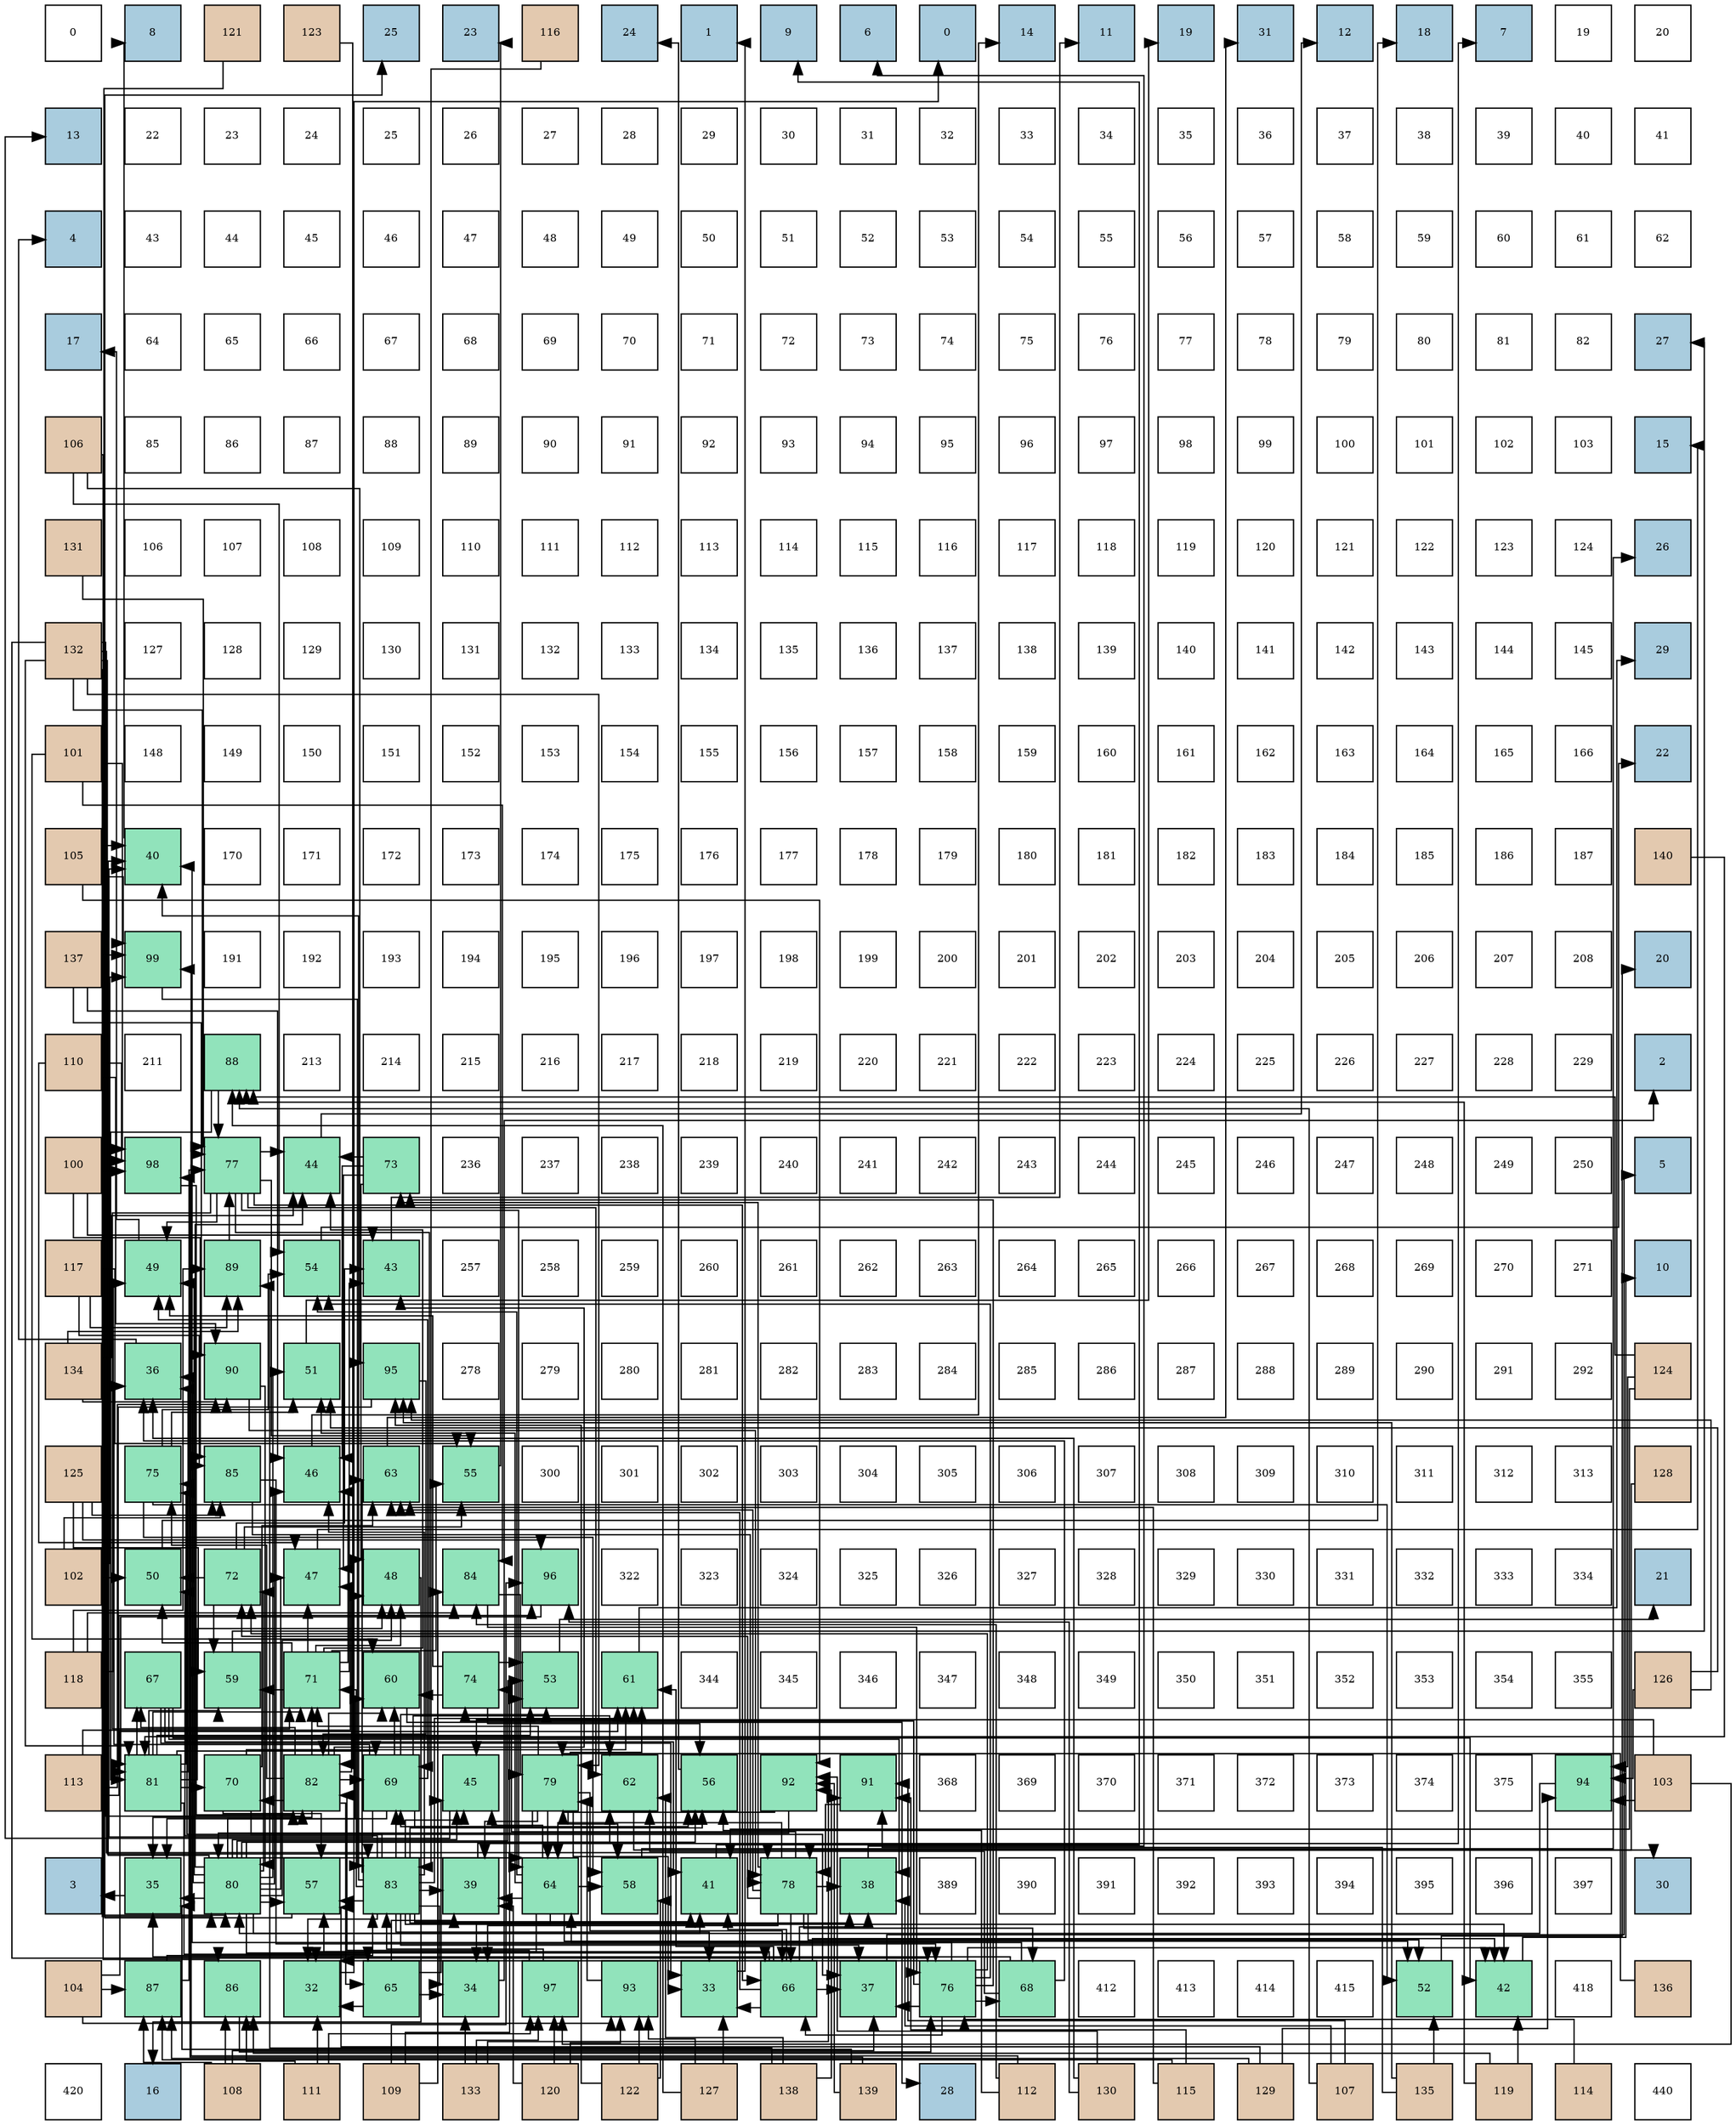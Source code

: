 digraph layout{
 rankdir=TB;
 splines=ortho;
 node [style=filled shape=square fixedsize=true width=0.6];
0[label="0", fontsize=8, fillcolor="#ffffff"];
1[label="8", fontsize=8, fillcolor="#a9ccde"];
2[label="121", fontsize=8, fillcolor="#e3c9af"];
3[label="123", fontsize=8, fillcolor="#e3c9af"];
4[label="25", fontsize=8, fillcolor="#a9ccde"];
5[label="23", fontsize=8, fillcolor="#a9ccde"];
6[label="116", fontsize=8, fillcolor="#e3c9af"];
7[label="24", fontsize=8, fillcolor="#a9ccde"];
8[label="1", fontsize=8, fillcolor="#a9ccde"];
9[label="9", fontsize=8, fillcolor="#a9ccde"];
10[label="6", fontsize=8, fillcolor="#a9ccde"];
11[label="0", fontsize=8, fillcolor="#a9ccde"];
12[label="14", fontsize=8, fillcolor="#a9ccde"];
13[label="11", fontsize=8, fillcolor="#a9ccde"];
14[label="19", fontsize=8, fillcolor="#a9ccde"];
15[label="31", fontsize=8, fillcolor="#a9ccde"];
16[label="12", fontsize=8, fillcolor="#a9ccde"];
17[label="18", fontsize=8, fillcolor="#a9ccde"];
18[label="7", fontsize=8, fillcolor="#a9ccde"];
19[label="19", fontsize=8, fillcolor="#ffffff"];
20[label="20", fontsize=8, fillcolor="#ffffff"];
21[label="13", fontsize=8, fillcolor="#a9ccde"];
22[label="22", fontsize=8, fillcolor="#ffffff"];
23[label="23", fontsize=8, fillcolor="#ffffff"];
24[label="24", fontsize=8, fillcolor="#ffffff"];
25[label="25", fontsize=8, fillcolor="#ffffff"];
26[label="26", fontsize=8, fillcolor="#ffffff"];
27[label="27", fontsize=8, fillcolor="#ffffff"];
28[label="28", fontsize=8, fillcolor="#ffffff"];
29[label="29", fontsize=8, fillcolor="#ffffff"];
30[label="30", fontsize=8, fillcolor="#ffffff"];
31[label="31", fontsize=8, fillcolor="#ffffff"];
32[label="32", fontsize=8, fillcolor="#ffffff"];
33[label="33", fontsize=8, fillcolor="#ffffff"];
34[label="34", fontsize=8, fillcolor="#ffffff"];
35[label="35", fontsize=8, fillcolor="#ffffff"];
36[label="36", fontsize=8, fillcolor="#ffffff"];
37[label="37", fontsize=8, fillcolor="#ffffff"];
38[label="38", fontsize=8, fillcolor="#ffffff"];
39[label="39", fontsize=8, fillcolor="#ffffff"];
40[label="40", fontsize=8, fillcolor="#ffffff"];
41[label="41", fontsize=8, fillcolor="#ffffff"];
42[label="4", fontsize=8, fillcolor="#a9ccde"];
43[label="43", fontsize=8, fillcolor="#ffffff"];
44[label="44", fontsize=8, fillcolor="#ffffff"];
45[label="45", fontsize=8, fillcolor="#ffffff"];
46[label="46", fontsize=8, fillcolor="#ffffff"];
47[label="47", fontsize=8, fillcolor="#ffffff"];
48[label="48", fontsize=8, fillcolor="#ffffff"];
49[label="49", fontsize=8, fillcolor="#ffffff"];
50[label="50", fontsize=8, fillcolor="#ffffff"];
51[label="51", fontsize=8, fillcolor="#ffffff"];
52[label="52", fontsize=8, fillcolor="#ffffff"];
53[label="53", fontsize=8, fillcolor="#ffffff"];
54[label="54", fontsize=8, fillcolor="#ffffff"];
55[label="55", fontsize=8, fillcolor="#ffffff"];
56[label="56", fontsize=8, fillcolor="#ffffff"];
57[label="57", fontsize=8, fillcolor="#ffffff"];
58[label="58", fontsize=8, fillcolor="#ffffff"];
59[label="59", fontsize=8, fillcolor="#ffffff"];
60[label="60", fontsize=8, fillcolor="#ffffff"];
61[label="61", fontsize=8, fillcolor="#ffffff"];
62[label="62", fontsize=8, fillcolor="#ffffff"];
63[label="17", fontsize=8, fillcolor="#a9ccde"];
64[label="64", fontsize=8, fillcolor="#ffffff"];
65[label="65", fontsize=8, fillcolor="#ffffff"];
66[label="66", fontsize=8, fillcolor="#ffffff"];
67[label="67", fontsize=8, fillcolor="#ffffff"];
68[label="68", fontsize=8, fillcolor="#ffffff"];
69[label="69", fontsize=8, fillcolor="#ffffff"];
70[label="70", fontsize=8, fillcolor="#ffffff"];
71[label="71", fontsize=8, fillcolor="#ffffff"];
72[label="72", fontsize=8, fillcolor="#ffffff"];
73[label="73", fontsize=8, fillcolor="#ffffff"];
74[label="74", fontsize=8, fillcolor="#ffffff"];
75[label="75", fontsize=8, fillcolor="#ffffff"];
76[label="76", fontsize=8, fillcolor="#ffffff"];
77[label="77", fontsize=8, fillcolor="#ffffff"];
78[label="78", fontsize=8, fillcolor="#ffffff"];
79[label="79", fontsize=8, fillcolor="#ffffff"];
80[label="80", fontsize=8, fillcolor="#ffffff"];
81[label="81", fontsize=8, fillcolor="#ffffff"];
82[label="82", fontsize=8, fillcolor="#ffffff"];
83[label="27", fontsize=8, fillcolor="#a9ccde"];
84[label="106", fontsize=8, fillcolor="#e3c9af"];
85[label="85", fontsize=8, fillcolor="#ffffff"];
86[label="86", fontsize=8, fillcolor="#ffffff"];
87[label="87", fontsize=8, fillcolor="#ffffff"];
88[label="88", fontsize=8, fillcolor="#ffffff"];
89[label="89", fontsize=8, fillcolor="#ffffff"];
90[label="90", fontsize=8, fillcolor="#ffffff"];
91[label="91", fontsize=8, fillcolor="#ffffff"];
92[label="92", fontsize=8, fillcolor="#ffffff"];
93[label="93", fontsize=8, fillcolor="#ffffff"];
94[label="94", fontsize=8, fillcolor="#ffffff"];
95[label="95", fontsize=8, fillcolor="#ffffff"];
96[label="96", fontsize=8, fillcolor="#ffffff"];
97[label="97", fontsize=8, fillcolor="#ffffff"];
98[label="98", fontsize=8, fillcolor="#ffffff"];
99[label="99", fontsize=8, fillcolor="#ffffff"];
100[label="100", fontsize=8, fillcolor="#ffffff"];
101[label="101", fontsize=8, fillcolor="#ffffff"];
102[label="102", fontsize=8, fillcolor="#ffffff"];
103[label="103", fontsize=8, fillcolor="#ffffff"];
104[label="15", fontsize=8, fillcolor="#a9ccde"];
105[label="131", fontsize=8, fillcolor="#e3c9af"];
106[label="106", fontsize=8, fillcolor="#ffffff"];
107[label="107", fontsize=8, fillcolor="#ffffff"];
108[label="108", fontsize=8, fillcolor="#ffffff"];
109[label="109", fontsize=8, fillcolor="#ffffff"];
110[label="110", fontsize=8, fillcolor="#ffffff"];
111[label="111", fontsize=8, fillcolor="#ffffff"];
112[label="112", fontsize=8, fillcolor="#ffffff"];
113[label="113", fontsize=8, fillcolor="#ffffff"];
114[label="114", fontsize=8, fillcolor="#ffffff"];
115[label="115", fontsize=8, fillcolor="#ffffff"];
116[label="116", fontsize=8, fillcolor="#ffffff"];
117[label="117", fontsize=8, fillcolor="#ffffff"];
118[label="118", fontsize=8, fillcolor="#ffffff"];
119[label="119", fontsize=8, fillcolor="#ffffff"];
120[label="120", fontsize=8, fillcolor="#ffffff"];
121[label="121", fontsize=8, fillcolor="#ffffff"];
122[label="122", fontsize=8, fillcolor="#ffffff"];
123[label="123", fontsize=8, fillcolor="#ffffff"];
124[label="124", fontsize=8, fillcolor="#ffffff"];
125[label="26", fontsize=8, fillcolor="#a9ccde"];
126[label="132", fontsize=8, fillcolor="#e3c9af"];
127[label="127", fontsize=8, fillcolor="#ffffff"];
128[label="128", fontsize=8, fillcolor="#ffffff"];
129[label="129", fontsize=8, fillcolor="#ffffff"];
130[label="130", fontsize=8, fillcolor="#ffffff"];
131[label="131", fontsize=8, fillcolor="#ffffff"];
132[label="132", fontsize=8, fillcolor="#ffffff"];
133[label="133", fontsize=8, fillcolor="#ffffff"];
134[label="134", fontsize=8, fillcolor="#ffffff"];
135[label="135", fontsize=8, fillcolor="#ffffff"];
136[label="136", fontsize=8, fillcolor="#ffffff"];
137[label="137", fontsize=8, fillcolor="#ffffff"];
138[label="138", fontsize=8, fillcolor="#ffffff"];
139[label="139", fontsize=8, fillcolor="#ffffff"];
140[label="140", fontsize=8, fillcolor="#ffffff"];
141[label="141", fontsize=8, fillcolor="#ffffff"];
142[label="142", fontsize=8, fillcolor="#ffffff"];
143[label="143", fontsize=8, fillcolor="#ffffff"];
144[label="144", fontsize=8, fillcolor="#ffffff"];
145[label="145", fontsize=8, fillcolor="#ffffff"];
146[label="29", fontsize=8, fillcolor="#a9ccde"];
147[label="101", fontsize=8, fillcolor="#e3c9af"];
148[label="148", fontsize=8, fillcolor="#ffffff"];
149[label="149", fontsize=8, fillcolor="#ffffff"];
150[label="150", fontsize=8, fillcolor="#ffffff"];
151[label="151", fontsize=8, fillcolor="#ffffff"];
152[label="152", fontsize=8, fillcolor="#ffffff"];
153[label="153", fontsize=8, fillcolor="#ffffff"];
154[label="154", fontsize=8, fillcolor="#ffffff"];
155[label="155", fontsize=8, fillcolor="#ffffff"];
156[label="156", fontsize=8, fillcolor="#ffffff"];
157[label="157", fontsize=8, fillcolor="#ffffff"];
158[label="158", fontsize=8, fillcolor="#ffffff"];
159[label="159", fontsize=8, fillcolor="#ffffff"];
160[label="160", fontsize=8, fillcolor="#ffffff"];
161[label="161", fontsize=8, fillcolor="#ffffff"];
162[label="162", fontsize=8, fillcolor="#ffffff"];
163[label="163", fontsize=8, fillcolor="#ffffff"];
164[label="164", fontsize=8, fillcolor="#ffffff"];
165[label="165", fontsize=8, fillcolor="#ffffff"];
166[label="166", fontsize=8, fillcolor="#ffffff"];
167[label="22", fontsize=8, fillcolor="#a9ccde"];
168[label="105", fontsize=8, fillcolor="#e3c9af"];
169[label="40", fontsize=8, fillcolor="#91e3bb"];
170[label="170", fontsize=8, fillcolor="#ffffff"];
171[label="171", fontsize=8, fillcolor="#ffffff"];
172[label="172", fontsize=8, fillcolor="#ffffff"];
173[label="173", fontsize=8, fillcolor="#ffffff"];
174[label="174", fontsize=8, fillcolor="#ffffff"];
175[label="175", fontsize=8, fillcolor="#ffffff"];
176[label="176", fontsize=8, fillcolor="#ffffff"];
177[label="177", fontsize=8, fillcolor="#ffffff"];
178[label="178", fontsize=8, fillcolor="#ffffff"];
179[label="179", fontsize=8, fillcolor="#ffffff"];
180[label="180", fontsize=8, fillcolor="#ffffff"];
181[label="181", fontsize=8, fillcolor="#ffffff"];
182[label="182", fontsize=8, fillcolor="#ffffff"];
183[label="183", fontsize=8, fillcolor="#ffffff"];
184[label="184", fontsize=8, fillcolor="#ffffff"];
185[label="185", fontsize=8, fillcolor="#ffffff"];
186[label="186", fontsize=8, fillcolor="#ffffff"];
187[label="187", fontsize=8, fillcolor="#ffffff"];
188[label="140", fontsize=8, fillcolor="#e3c9af"];
189[label="137", fontsize=8, fillcolor="#e3c9af"];
190[label="99", fontsize=8, fillcolor="#91e3bb"];
191[label="191", fontsize=8, fillcolor="#ffffff"];
192[label="192", fontsize=8, fillcolor="#ffffff"];
193[label="193", fontsize=8, fillcolor="#ffffff"];
194[label="194", fontsize=8, fillcolor="#ffffff"];
195[label="195", fontsize=8, fillcolor="#ffffff"];
196[label="196", fontsize=8, fillcolor="#ffffff"];
197[label="197", fontsize=8, fillcolor="#ffffff"];
198[label="198", fontsize=8, fillcolor="#ffffff"];
199[label="199", fontsize=8, fillcolor="#ffffff"];
200[label="200", fontsize=8, fillcolor="#ffffff"];
201[label="201", fontsize=8, fillcolor="#ffffff"];
202[label="202", fontsize=8, fillcolor="#ffffff"];
203[label="203", fontsize=8, fillcolor="#ffffff"];
204[label="204", fontsize=8, fillcolor="#ffffff"];
205[label="205", fontsize=8, fillcolor="#ffffff"];
206[label="206", fontsize=8, fillcolor="#ffffff"];
207[label="207", fontsize=8, fillcolor="#ffffff"];
208[label="208", fontsize=8, fillcolor="#ffffff"];
209[label="20", fontsize=8, fillcolor="#a9ccde"];
210[label="110", fontsize=8, fillcolor="#e3c9af"];
211[label="211", fontsize=8, fillcolor="#ffffff"];
212[label="88", fontsize=8, fillcolor="#91e3bb"];
213[label="213", fontsize=8, fillcolor="#ffffff"];
214[label="214", fontsize=8, fillcolor="#ffffff"];
215[label="215", fontsize=8, fillcolor="#ffffff"];
216[label="216", fontsize=8, fillcolor="#ffffff"];
217[label="217", fontsize=8, fillcolor="#ffffff"];
218[label="218", fontsize=8, fillcolor="#ffffff"];
219[label="219", fontsize=8, fillcolor="#ffffff"];
220[label="220", fontsize=8, fillcolor="#ffffff"];
221[label="221", fontsize=8, fillcolor="#ffffff"];
222[label="222", fontsize=8, fillcolor="#ffffff"];
223[label="223", fontsize=8, fillcolor="#ffffff"];
224[label="224", fontsize=8, fillcolor="#ffffff"];
225[label="225", fontsize=8, fillcolor="#ffffff"];
226[label="226", fontsize=8, fillcolor="#ffffff"];
227[label="227", fontsize=8, fillcolor="#ffffff"];
228[label="228", fontsize=8, fillcolor="#ffffff"];
229[label="229", fontsize=8, fillcolor="#ffffff"];
230[label="2", fontsize=8, fillcolor="#a9ccde"];
231[label="100", fontsize=8, fillcolor="#e3c9af"];
232[label="98", fontsize=8, fillcolor="#91e3bb"];
233[label="77", fontsize=8, fillcolor="#91e3bb"];
234[label="44", fontsize=8, fillcolor="#91e3bb"];
235[label="73", fontsize=8, fillcolor="#91e3bb"];
236[label="236", fontsize=8, fillcolor="#ffffff"];
237[label="237", fontsize=8, fillcolor="#ffffff"];
238[label="238", fontsize=8, fillcolor="#ffffff"];
239[label="239", fontsize=8, fillcolor="#ffffff"];
240[label="240", fontsize=8, fillcolor="#ffffff"];
241[label="241", fontsize=8, fillcolor="#ffffff"];
242[label="242", fontsize=8, fillcolor="#ffffff"];
243[label="243", fontsize=8, fillcolor="#ffffff"];
244[label="244", fontsize=8, fillcolor="#ffffff"];
245[label="245", fontsize=8, fillcolor="#ffffff"];
246[label="246", fontsize=8, fillcolor="#ffffff"];
247[label="247", fontsize=8, fillcolor="#ffffff"];
248[label="248", fontsize=8, fillcolor="#ffffff"];
249[label="249", fontsize=8, fillcolor="#ffffff"];
250[label="250", fontsize=8, fillcolor="#ffffff"];
251[label="5", fontsize=8, fillcolor="#a9ccde"];
252[label="117", fontsize=8, fillcolor="#e3c9af"];
253[label="49", fontsize=8, fillcolor="#91e3bb"];
254[label="89", fontsize=8, fillcolor="#91e3bb"];
255[label="54", fontsize=8, fillcolor="#91e3bb"];
256[label="43", fontsize=8, fillcolor="#91e3bb"];
257[label="257", fontsize=8, fillcolor="#ffffff"];
258[label="258", fontsize=8, fillcolor="#ffffff"];
259[label="259", fontsize=8, fillcolor="#ffffff"];
260[label="260", fontsize=8, fillcolor="#ffffff"];
261[label="261", fontsize=8, fillcolor="#ffffff"];
262[label="262", fontsize=8, fillcolor="#ffffff"];
263[label="263", fontsize=8, fillcolor="#ffffff"];
264[label="264", fontsize=8, fillcolor="#ffffff"];
265[label="265", fontsize=8, fillcolor="#ffffff"];
266[label="266", fontsize=8, fillcolor="#ffffff"];
267[label="267", fontsize=8, fillcolor="#ffffff"];
268[label="268", fontsize=8, fillcolor="#ffffff"];
269[label="269", fontsize=8, fillcolor="#ffffff"];
270[label="270", fontsize=8, fillcolor="#ffffff"];
271[label="271", fontsize=8, fillcolor="#ffffff"];
272[label="10", fontsize=8, fillcolor="#a9ccde"];
273[label="134", fontsize=8, fillcolor="#e3c9af"];
274[label="36", fontsize=8, fillcolor="#91e3bb"];
275[label="90", fontsize=8, fillcolor="#91e3bb"];
276[label="51", fontsize=8, fillcolor="#91e3bb"];
277[label="95", fontsize=8, fillcolor="#91e3bb"];
278[label="278", fontsize=8, fillcolor="#ffffff"];
279[label="279", fontsize=8, fillcolor="#ffffff"];
280[label="280", fontsize=8, fillcolor="#ffffff"];
281[label="281", fontsize=8, fillcolor="#ffffff"];
282[label="282", fontsize=8, fillcolor="#ffffff"];
283[label="283", fontsize=8, fillcolor="#ffffff"];
284[label="284", fontsize=8, fillcolor="#ffffff"];
285[label="285", fontsize=8, fillcolor="#ffffff"];
286[label="286", fontsize=8, fillcolor="#ffffff"];
287[label="287", fontsize=8, fillcolor="#ffffff"];
288[label="288", fontsize=8, fillcolor="#ffffff"];
289[label="289", fontsize=8, fillcolor="#ffffff"];
290[label="290", fontsize=8, fillcolor="#ffffff"];
291[label="291", fontsize=8, fillcolor="#ffffff"];
292[label="292", fontsize=8, fillcolor="#ffffff"];
293[label="124", fontsize=8, fillcolor="#e3c9af"];
294[label="125", fontsize=8, fillcolor="#e3c9af"];
295[label="75", fontsize=8, fillcolor="#91e3bb"];
296[label="85", fontsize=8, fillcolor="#91e3bb"];
297[label="46", fontsize=8, fillcolor="#91e3bb"];
298[label="63", fontsize=8, fillcolor="#91e3bb"];
299[label="55", fontsize=8, fillcolor="#91e3bb"];
300[label="300", fontsize=8, fillcolor="#ffffff"];
301[label="301", fontsize=8, fillcolor="#ffffff"];
302[label="302", fontsize=8, fillcolor="#ffffff"];
303[label="303", fontsize=8, fillcolor="#ffffff"];
304[label="304", fontsize=8, fillcolor="#ffffff"];
305[label="305", fontsize=8, fillcolor="#ffffff"];
306[label="306", fontsize=8, fillcolor="#ffffff"];
307[label="307", fontsize=8, fillcolor="#ffffff"];
308[label="308", fontsize=8, fillcolor="#ffffff"];
309[label="309", fontsize=8, fillcolor="#ffffff"];
310[label="310", fontsize=8, fillcolor="#ffffff"];
311[label="311", fontsize=8, fillcolor="#ffffff"];
312[label="312", fontsize=8, fillcolor="#ffffff"];
313[label="313", fontsize=8, fillcolor="#ffffff"];
314[label="128", fontsize=8, fillcolor="#e3c9af"];
315[label="102", fontsize=8, fillcolor="#e3c9af"];
316[label="50", fontsize=8, fillcolor="#91e3bb"];
317[label="72", fontsize=8, fillcolor="#91e3bb"];
318[label="47", fontsize=8, fillcolor="#91e3bb"];
319[label="48", fontsize=8, fillcolor="#91e3bb"];
320[label="84", fontsize=8, fillcolor="#91e3bb"];
321[label="96", fontsize=8, fillcolor="#91e3bb"];
322[label="322", fontsize=8, fillcolor="#ffffff"];
323[label="323", fontsize=8, fillcolor="#ffffff"];
324[label="324", fontsize=8, fillcolor="#ffffff"];
325[label="325", fontsize=8, fillcolor="#ffffff"];
326[label="326", fontsize=8, fillcolor="#ffffff"];
327[label="327", fontsize=8, fillcolor="#ffffff"];
328[label="328", fontsize=8, fillcolor="#ffffff"];
329[label="329", fontsize=8, fillcolor="#ffffff"];
330[label="330", fontsize=8, fillcolor="#ffffff"];
331[label="331", fontsize=8, fillcolor="#ffffff"];
332[label="332", fontsize=8, fillcolor="#ffffff"];
333[label="333", fontsize=8, fillcolor="#ffffff"];
334[label="334", fontsize=8, fillcolor="#ffffff"];
335[label="21", fontsize=8, fillcolor="#a9ccde"];
336[label="118", fontsize=8, fillcolor="#e3c9af"];
337[label="67", fontsize=8, fillcolor="#91e3bb"];
338[label="59", fontsize=8, fillcolor="#91e3bb"];
339[label="71", fontsize=8, fillcolor="#91e3bb"];
340[label="60", fontsize=8, fillcolor="#91e3bb"];
341[label="74", fontsize=8, fillcolor="#91e3bb"];
342[label="53", fontsize=8, fillcolor="#91e3bb"];
343[label="61", fontsize=8, fillcolor="#91e3bb"];
344[label="344", fontsize=8, fillcolor="#ffffff"];
345[label="345", fontsize=8, fillcolor="#ffffff"];
346[label="346", fontsize=8, fillcolor="#ffffff"];
347[label="347", fontsize=8, fillcolor="#ffffff"];
348[label="348", fontsize=8, fillcolor="#ffffff"];
349[label="349", fontsize=8, fillcolor="#ffffff"];
350[label="350", fontsize=8, fillcolor="#ffffff"];
351[label="351", fontsize=8, fillcolor="#ffffff"];
352[label="352", fontsize=8, fillcolor="#ffffff"];
353[label="353", fontsize=8, fillcolor="#ffffff"];
354[label="354", fontsize=8, fillcolor="#ffffff"];
355[label="355", fontsize=8, fillcolor="#ffffff"];
356[label="126", fontsize=8, fillcolor="#e3c9af"];
357[label="113", fontsize=8, fillcolor="#e3c9af"];
358[label="81", fontsize=8, fillcolor="#91e3bb"];
359[label="70", fontsize=8, fillcolor="#91e3bb"];
360[label="82", fontsize=8, fillcolor="#91e3bb"];
361[label="69", fontsize=8, fillcolor="#91e3bb"];
362[label="45", fontsize=8, fillcolor="#91e3bb"];
363[label="79", fontsize=8, fillcolor="#91e3bb"];
364[label="62", fontsize=8, fillcolor="#91e3bb"];
365[label="56", fontsize=8, fillcolor="#91e3bb"];
366[label="92", fontsize=8, fillcolor="#91e3bb"];
367[label="91", fontsize=8, fillcolor="#91e3bb"];
368[label="368", fontsize=8, fillcolor="#ffffff"];
369[label="369", fontsize=8, fillcolor="#ffffff"];
370[label="370", fontsize=8, fillcolor="#ffffff"];
371[label="371", fontsize=8, fillcolor="#ffffff"];
372[label="372", fontsize=8, fillcolor="#ffffff"];
373[label="373", fontsize=8, fillcolor="#ffffff"];
374[label="374", fontsize=8, fillcolor="#ffffff"];
375[label="375", fontsize=8, fillcolor="#ffffff"];
376[label="94", fontsize=8, fillcolor="#91e3bb"];
377[label="103", fontsize=8, fillcolor="#e3c9af"];
378[label="3", fontsize=8, fillcolor="#a9ccde"];
379[label="35", fontsize=8, fillcolor="#91e3bb"];
380[label="80", fontsize=8, fillcolor="#91e3bb"];
381[label="57", fontsize=8, fillcolor="#91e3bb"];
382[label="83", fontsize=8, fillcolor="#91e3bb"];
383[label="39", fontsize=8, fillcolor="#91e3bb"];
384[label="64", fontsize=8, fillcolor="#91e3bb"];
385[label="58", fontsize=8, fillcolor="#91e3bb"];
386[label="41", fontsize=8, fillcolor="#91e3bb"];
387[label="78", fontsize=8, fillcolor="#91e3bb"];
388[label="38", fontsize=8, fillcolor="#91e3bb"];
389[label="389", fontsize=8, fillcolor="#ffffff"];
390[label="390", fontsize=8, fillcolor="#ffffff"];
391[label="391", fontsize=8, fillcolor="#ffffff"];
392[label="392", fontsize=8, fillcolor="#ffffff"];
393[label="393", fontsize=8, fillcolor="#ffffff"];
394[label="394", fontsize=8, fillcolor="#ffffff"];
395[label="395", fontsize=8, fillcolor="#ffffff"];
396[label="396", fontsize=8, fillcolor="#ffffff"];
397[label="397", fontsize=8, fillcolor="#ffffff"];
398[label="30", fontsize=8, fillcolor="#a9ccde"];
399[label="104", fontsize=8, fillcolor="#e3c9af"];
400[label="87", fontsize=8, fillcolor="#91e3bb"];
401[label="86", fontsize=8, fillcolor="#91e3bb"];
402[label="32", fontsize=8, fillcolor="#91e3bb"];
403[label="65", fontsize=8, fillcolor="#91e3bb"];
404[label="34", fontsize=8, fillcolor="#91e3bb"];
405[label="97", fontsize=8, fillcolor="#91e3bb"];
406[label="93", fontsize=8, fillcolor="#91e3bb"];
407[label="33", fontsize=8, fillcolor="#91e3bb"];
408[label="66", fontsize=8, fillcolor="#91e3bb"];
409[label="37", fontsize=8, fillcolor="#91e3bb"];
410[label="76", fontsize=8, fillcolor="#91e3bb"];
411[label="68", fontsize=8, fillcolor="#91e3bb"];
412[label="412", fontsize=8, fillcolor="#ffffff"];
413[label="413", fontsize=8, fillcolor="#ffffff"];
414[label="414", fontsize=8, fillcolor="#ffffff"];
415[label="415", fontsize=8, fillcolor="#ffffff"];
416[label="52", fontsize=8, fillcolor="#91e3bb"];
417[label="42", fontsize=8, fillcolor="#91e3bb"];
418[label="418", fontsize=8, fillcolor="#ffffff"];
419[label="136", fontsize=8, fillcolor="#e3c9af"];
420[label="420", fontsize=8, fillcolor="#ffffff"];
421[label="16", fontsize=8, fillcolor="#a9ccde"];
422[label="108", fontsize=8, fillcolor="#e3c9af"];
423[label="111", fontsize=8, fillcolor="#e3c9af"];
424[label="109", fontsize=8, fillcolor="#e3c9af"];
425[label="133", fontsize=8, fillcolor="#e3c9af"];
426[label="120", fontsize=8, fillcolor="#e3c9af"];
427[label="122", fontsize=8, fillcolor="#e3c9af"];
428[label="127", fontsize=8, fillcolor="#e3c9af"];
429[label="138", fontsize=8, fillcolor="#e3c9af"];
430[label="139", fontsize=8, fillcolor="#e3c9af"];
431[label="28", fontsize=8, fillcolor="#a9ccde"];
432[label="112", fontsize=8, fillcolor="#e3c9af"];
433[label="130", fontsize=8, fillcolor="#e3c9af"];
434[label="115", fontsize=8, fillcolor="#e3c9af"];
435[label="129", fontsize=8, fillcolor="#e3c9af"];
436[label="107", fontsize=8, fillcolor="#e3c9af"];
437[label="135", fontsize=8, fillcolor="#e3c9af"];
438[label="119", fontsize=8, fillcolor="#e3c9af"];
439[label="114", fontsize=8, fillcolor="#e3c9af"];
440[label="440", fontsize=8, fillcolor="#ffffff"];
edge [constraint=false, style=vis];402 -> 11;
407 -> 8;
404 -> 230;
379 -> 378;
274 -> 42;
409 -> 251;
388 -> 10;
383 -> 18;
169 -> 1;
386 -> 9;
417 -> 272;
256 -> 13;
234 -> 16;
362 -> 21;
297 -> 12;
318 -> 104;
319 -> 421;
253 -> 63;
316 -> 17;
276 -> 14;
416 -> 209;
342 -> 335;
255 -> 167;
299 -> 5;
365 -> 7;
381 -> 4;
385 -> 125;
338 -> 83;
340 -> 431;
343 -> 146;
364 -> 398;
298 -> 15;
384 -> 402;
384 -> 404;
384 -> 383;
384 -> 362;
384 -> 276;
384 -> 416;
384 -> 255;
384 -> 385;
403 -> 402;
403 -> 404;
403 -> 383;
403 -> 362;
408 -> 407;
408 -> 409;
408 -> 388;
408 -> 386;
408 -> 417;
408 -> 381;
408 -> 343;
408 -> 298;
337 -> 407;
337 -> 388;
337 -> 386;
337 -> 417;
411 -> 379;
411 -> 274;
411 -> 169;
411 -> 364;
361 -> 379;
361 -> 274;
361 -> 169;
361 -> 253;
361 -> 342;
361 -> 365;
361 -> 340;
361 -> 364;
359 -> 409;
359 -> 381;
359 -> 343;
359 -> 298;
339 -> 256;
339 -> 234;
339 -> 297;
339 -> 318;
339 -> 319;
339 -> 316;
339 -> 299;
339 -> 338;
317 -> 256;
317 -> 316;
317 -> 299;
317 -> 338;
235 -> 234;
235 -> 297;
235 -> 318;
235 -> 319;
341 -> 253;
341 -> 342;
341 -> 365;
341 -> 340;
295 -> 276;
295 -> 416;
295 -> 255;
295 -> 385;
410 -> 402;
410 -> 409;
410 -> 417;
410 -> 255;
410 -> 384;
410 -> 408;
410 -> 411;
410 -> 317;
410 -> 235;
410 -> 341;
233 -> 234;
233 -> 253;
233 -> 299;
233 -> 364;
233 -> 384;
233 -> 408;
233 -> 361;
233 -> 339;
387 -> 404;
387 -> 388;
387 -> 416;
387 -> 298;
387 -> 384;
387 -> 408;
387 -> 411;
387 -> 317;
387 -> 235;
387 -> 341;
363 -> 407;
363 -> 383;
363 -> 385;
363 -> 343;
363 -> 384;
363 -> 408;
363 -> 361;
363 -> 339;
380 -> 379;
380 -> 274;
380 -> 169;
380 -> 386;
380 -> 234;
380 -> 362;
380 -> 297;
380 -> 318;
380 -> 319;
380 -> 253;
380 -> 276;
380 -> 342;
380 -> 365;
380 -> 381;
380 -> 340;
380 -> 364;
380 -> 384;
380 -> 408;
380 -> 317;
358 -> 274;
358 -> 319;
358 -> 342;
358 -> 338;
358 -> 403;
358 -> 337;
358 -> 361;
358 -> 359;
358 -> 339;
358 -> 295;
360 -> 379;
360 -> 256;
360 -> 318;
360 -> 340;
360 -> 403;
360 -> 337;
360 -> 361;
360 -> 359;
360 -> 339;
360 -> 295;
382 -> 402;
382 -> 407;
382 -> 404;
382 -> 409;
382 -> 388;
382 -> 383;
382 -> 169;
382 -> 386;
382 -> 417;
382 -> 362;
382 -> 297;
382 -> 316;
382 -> 365;
382 -> 381;
382 -> 343;
382 -> 298;
382 -> 361;
382 -> 339;
382 -> 295;
320 -> 410;
320 -> 363;
296 -> 410;
296 -> 387;
401 -> 410;
400 -> 233;
400 -> 382;
212 -> 233;
212 -> 358;
254 -> 233;
275 -> 387;
275 -> 380;
367 -> 387;
366 -> 363;
366 -> 380;
406 -> 363;
376 -> 380;
277 -> 358;
277 -> 360;
321 -> 358;
405 -> 360;
405 -> 382;
232 -> 360;
190 -> 382;
231 -> 256;
231 -> 296;
231 -> 232;
147 -> 340;
147 -> 320;
147 -> 232;
315 -> 316;
315 -> 296;
315 -> 190;
377 -> 362;
377 -> 376;
377 -> 405;
399 -> 343;
399 -> 400;
399 -> 406;
168 -> 169;
168 -> 366;
168 -> 190;
84 -> 255;
84 -> 401;
84 -> 277;
436 -> 388;
436 -> 212;
436 -> 367;
422 -> 409;
422 -> 401;
422 -> 400;
424 -> 342;
424 -> 320;
424 -> 321;
210 -> 318;
210 -> 275;
210 -> 232;
423 -> 402;
423 -> 401;
423 -> 405;
432 -> 365;
432 -> 320;
432 -> 190;
357 -> 319;
357 -> 275;
357 -> 321;
439 -> 410;
434 -> 298;
434 -> 400;
434 -> 367;
6 -> 382;
252 -> 299;
252 -> 296;
252 -> 254;
336 -> 253;
336 -> 320;
336 -> 254;
438 -> 417;
438 -> 401;
438 -> 212;
426 -> 383;
426 -> 406;
426 -> 405;
2 -> 380;
427 -> 385;
427 -> 406;
427 -> 277;
3 -> 360;
293 -> 386;
293 -> 212;
293 -> 376;
294 -> 338;
294 -> 296;
294 -> 321;
356 -> 276;
356 -> 376;
356 -> 277;
428 -> 407;
428 -> 212;
428 -> 406;
314 -> 387;
435 -> 381;
435 -> 400;
435 -> 376;
433 -> 274;
433 -> 366;
433 -> 321;
105 -> 233;
126 -> 410;
126 -> 233;
126 -> 387;
126 -> 363;
126 -> 380;
126 -> 358;
126 -> 360;
126 -> 382;
425 -> 404;
425 -> 367;
425 -> 405;
273 -> 234;
273 -> 254;
273 -> 275;
437 -> 416;
437 -> 367;
437 -> 277;
419 -> 363;
189 -> 297;
189 -> 275;
189 -> 190;
429 -> 364;
429 -> 254;
429 -> 366;
430 -> 379;
430 -> 366;
430 -> 232;
188 -> 358;
edge [constraint=true, style=invis];
0 -> 21 -> 42 -> 63 -> 84 -> 105 -> 126 -> 147 -> 168 -> 189 -> 210 -> 231 -> 252 -> 273 -> 294 -> 315 -> 336 -> 357 -> 378 -> 399 -> 420;
1 -> 22 -> 43 -> 64 -> 85 -> 106 -> 127 -> 148 -> 169 -> 190 -> 211 -> 232 -> 253 -> 274 -> 295 -> 316 -> 337 -> 358 -> 379 -> 400 -> 421;
2 -> 23 -> 44 -> 65 -> 86 -> 107 -> 128 -> 149 -> 170 -> 191 -> 212 -> 233 -> 254 -> 275 -> 296 -> 317 -> 338 -> 359 -> 380 -> 401 -> 422;
3 -> 24 -> 45 -> 66 -> 87 -> 108 -> 129 -> 150 -> 171 -> 192 -> 213 -> 234 -> 255 -> 276 -> 297 -> 318 -> 339 -> 360 -> 381 -> 402 -> 423;
4 -> 25 -> 46 -> 67 -> 88 -> 109 -> 130 -> 151 -> 172 -> 193 -> 214 -> 235 -> 256 -> 277 -> 298 -> 319 -> 340 -> 361 -> 382 -> 403 -> 424;
5 -> 26 -> 47 -> 68 -> 89 -> 110 -> 131 -> 152 -> 173 -> 194 -> 215 -> 236 -> 257 -> 278 -> 299 -> 320 -> 341 -> 362 -> 383 -> 404 -> 425;
6 -> 27 -> 48 -> 69 -> 90 -> 111 -> 132 -> 153 -> 174 -> 195 -> 216 -> 237 -> 258 -> 279 -> 300 -> 321 -> 342 -> 363 -> 384 -> 405 -> 426;
7 -> 28 -> 49 -> 70 -> 91 -> 112 -> 133 -> 154 -> 175 -> 196 -> 217 -> 238 -> 259 -> 280 -> 301 -> 322 -> 343 -> 364 -> 385 -> 406 -> 427;
8 -> 29 -> 50 -> 71 -> 92 -> 113 -> 134 -> 155 -> 176 -> 197 -> 218 -> 239 -> 260 -> 281 -> 302 -> 323 -> 344 -> 365 -> 386 -> 407 -> 428;
9 -> 30 -> 51 -> 72 -> 93 -> 114 -> 135 -> 156 -> 177 -> 198 -> 219 -> 240 -> 261 -> 282 -> 303 -> 324 -> 345 -> 366 -> 387 -> 408 -> 429;
10 -> 31 -> 52 -> 73 -> 94 -> 115 -> 136 -> 157 -> 178 -> 199 -> 220 -> 241 -> 262 -> 283 -> 304 -> 325 -> 346 -> 367 -> 388 -> 409 -> 430;
11 -> 32 -> 53 -> 74 -> 95 -> 116 -> 137 -> 158 -> 179 -> 200 -> 221 -> 242 -> 263 -> 284 -> 305 -> 326 -> 347 -> 368 -> 389 -> 410 -> 431;
12 -> 33 -> 54 -> 75 -> 96 -> 117 -> 138 -> 159 -> 180 -> 201 -> 222 -> 243 -> 264 -> 285 -> 306 -> 327 -> 348 -> 369 -> 390 -> 411 -> 432;
13 -> 34 -> 55 -> 76 -> 97 -> 118 -> 139 -> 160 -> 181 -> 202 -> 223 -> 244 -> 265 -> 286 -> 307 -> 328 -> 349 -> 370 -> 391 -> 412 -> 433;
14 -> 35 -> 56 -> 77 -> 98 -> 119 -> 140 -> 161 -> 182 -> 203 -> 224 -> 245 -> 266 -> 287 -> 308 -> 329 -> 350 -> 371 -> 392 -> 413 -> 434;
15 -> 36 -> 57 -> 78 -> 99 -> 120 -> 141 -> 162 -> 183 -> 204 -> 225 -> 246 -> 267 -> 288 -> 309 -> 330 -> 351 -> 372 -> 393 -> 414 -> 435;
16 -> 37 -> 58 -> 79 -> 100 -> 121 -> 142 -> 163 -> 184 -> 205 -> 226 -> 247 -> 268 -> 289 -> 310 -> 331 -> 352 -> 373 -> 394 -> 415 -> 436;
17 -> 38 -> 59 -> 80 -> 101 -> 122 -> 143 -> 164 -> 185 -> 206 -> 227 -> 248 -> 269 -> 290 -> 311 -> 332 -> 353 -> 374 -> 395 -> 416 -> 437;
18 -> 39 -> 60 -> 81 -> 102 -> 123 -> 144 -> 165 -> 186 -> 207 -> 228 -> 249 -> 270 -> 291 -> 312 -> 333 -> 354 -> 375 -> 396 -> 417 -> 438;
19 -> 40 -> 61 -> 82 -> 103 -> 124 -> 145 -> 166 -> 187 -> 208 -> 229 -> 250 -> 271 -> 292 -> 313 -> 334 -> 355 -> 376 -> 397 -> 418 -> 439;
20 -> 41 -> 62 -> 83 -> 104 -> 125 -> 146 -> 167 -> 188 -> 209 -> 230 -> 251 -> 272 -> 293 -> 314 -> 335 -> 356 -> 377 -> 398 -> 419 -> 440;
rank = same {0 -> 1 -> 2 -> 3 -> 4 -> 5 -> 6 -> 7 -> 8 -> 9 -> 10 -> 11 -> 12 -> 13 -> 14 -> 15 -> 16 -> 17 -> 18 -> 19 -> 20};
rank = same {21 -> 22 -> 23 -> 24 -> 25 -> 26 -> 27 -> 28 -> 29 -> 30 -> 31 -> 32 -> 33 -> 34 -> 35 -> 36 -> 37 -> 38 -> 39 -> 40 -> 41};
rank = same {42 -> 43 -> 44 -> 45 -> 46 -> 47 -> 48 -> 49 -> 50 -> 51 -> 52 -> 53 -> 54 -> 55 -> 56 -> 57 -> 58 -> 59 -> 60 -> 61 -> 62};
rank = same {63 -> 64 -> 65 -> 66 -> 67 -> 68 -> 69 -> 70 -> 71 -> 72 -> 73 -> 74 -> 75 -> 76 -> 77 -> 78 -> 79 -> 80 -> 81 -> 82 -> 83};
rank = same {84 -> 85 -> 86 -> 87 -> 88 -> 89 -> 90 -> 91 -> 92 -> 93 -> 94 -> 95 -> 96 -> 97 -> 98 -> 99 -> 100 -> 101 -> 102 -> 103 -> 104};
rank = same {105 -> 106 -> 107 -> 108 -> 109 -> 110 -> 111 -> 112 -> 113 -> 114 -> 115 -> 116 -> 117 -> 118 -> 119 -> 120 -> 121 -> 122 -> 123 -> 124 -> 125};
rank = same {126 -> 127 -> 128 -> 129 -> 130 -> 131 -> 132 -> 133 -> 134 -> 135 -> 136 -> 137 -> 138 -> 139 -> 140 -> 141 -> 142 -> 143 -> 144 -> 145 -> 146};
rank = same {147 -> 148 -> 149 -> 150 -> 151 -> 152 -> 153 -> 154 -> 155 -> 156 -> 157 -> 158 -> 159 -> 160 -> 161 -> 162 -> 163 -> 164 -> 165 -> 166 -> 167};
rank = same {168 -> 169 -> 170 -> 171 -> 172 -> 173 -> 174 -> 175 -> 176 -> 177 -> 178 -> 179 -> 180 -> 181 -> 182 -> 183 -> 184 -> 185 -> 186 -> 187 -> 188};
rank = same {189 -> 190 -> 191 -> 192 -> 193 -> 194 -> 195 -> 196 -> 197 -> 198 -> 199 -> 200 -> 201 -> 202 -> 203 -> 204 -> 205 -> 206 -> 207 -> 208 -> 209};
rank = same {210 -> 211 -> 212 -> 213 -> 214 -> 215 -> 216 -> 217 -> 218 -> 219 -> 220 -> 221 -> 222 -> 223 -> 224 -> 225 -> 226 -> 227 -> 228 -> 229 -> 230};
rank = same {231 -> 232 -> 233 -> 234 -> 235 -> 236 -> 237 -> 238 -> 239 -> 240 -> 241 -> 242 -> 243 -> 244 -> 245 -> 246 -> 247 -> 248 -> 249 -> 250 -> 251};
rank = same {252 -> 253 -> 254 -> 255 -> 256 -> 257 -> 258 -> 259 -> 260 -> 261 -> 262 -> 263 -> 264 -> 265 -> 266 -> 267 -> 268 -> 269 -> 270 -> 271 -> 272};
rank = same {273 -> 274 -> 275 -> 276 -> 277 -> 278 -> 279 -> 280 -> 281 -> 282 -> 283 -> 284 -> 285 -> 286 -> 287 -> 288 -> 289 -> 290 -> 291 -> 292 -> 293};
rank = same {294 -> 295 -> 296 -> 297 -> 298 -> 299 -> 300 -> 301 -> 302 -> 303 -> 304 -> 305 -> 306 -> 307 -> 308 -> 309 -> 310 -> 311 -> 312 -> 313 -> 314};
rank = same {315 -> 316 -> 317 -> 318 -> 319 -> 320 -> 321 -> 322 -> 323 -> 324 -> 325 -> 326 -> 327 -> 328 -> 329 -> 330 -> 331 -> 332 -> 333 -> 334 -> 335};
rank = same {336 -> 337 -> 338 -> 339 -> 340 -> 341 -> 342 -> 343 -> 344 -> 345 -> 346 -> 347 -> 348 -> 349 -> 350 -> 351 -> 352 -> 353 -> 354 -> 355 -> 356};
rank = same {357 -> 358 -> 359 -> 360 -> 361 -> 362 -> 363 -> 364 -> 365 -> 366 -> 367 -> 368 -> 369 -> 370 -> 371 -> 372 -> 373 -> 374 -> 375 -> 376 -> 377};
rank = same {378 -> 379 -> 380 -> 381 -> 382 -> 383 -> 384 -> 385 -> 386 -> 387 -> 388 -> 389 -> 390 -> 391 -> 392 -> 393 -> 394 -> 395 -> 396 -> 397 -> 398};
rank = same {399 -> 400 -> 401 -> 402 -> 403 -> 404 -> 405 -> 406 -> 407 -> 408 -> 409 -> 410 -> 411 -> 412 -> 413 -> 414 -> 415 -> 416 -> 417 -> 418 -> 419};
rank = same {420 -> 421 -> 422 -> 423 -> 424 -> 425 -> 426 -> 427 -> 428 -> 429 -> 430 -> 431 -> 432 -> 433 -> 434 -> 435 -> 436 -> 437 -> 438 -> 439 -> 440};
}